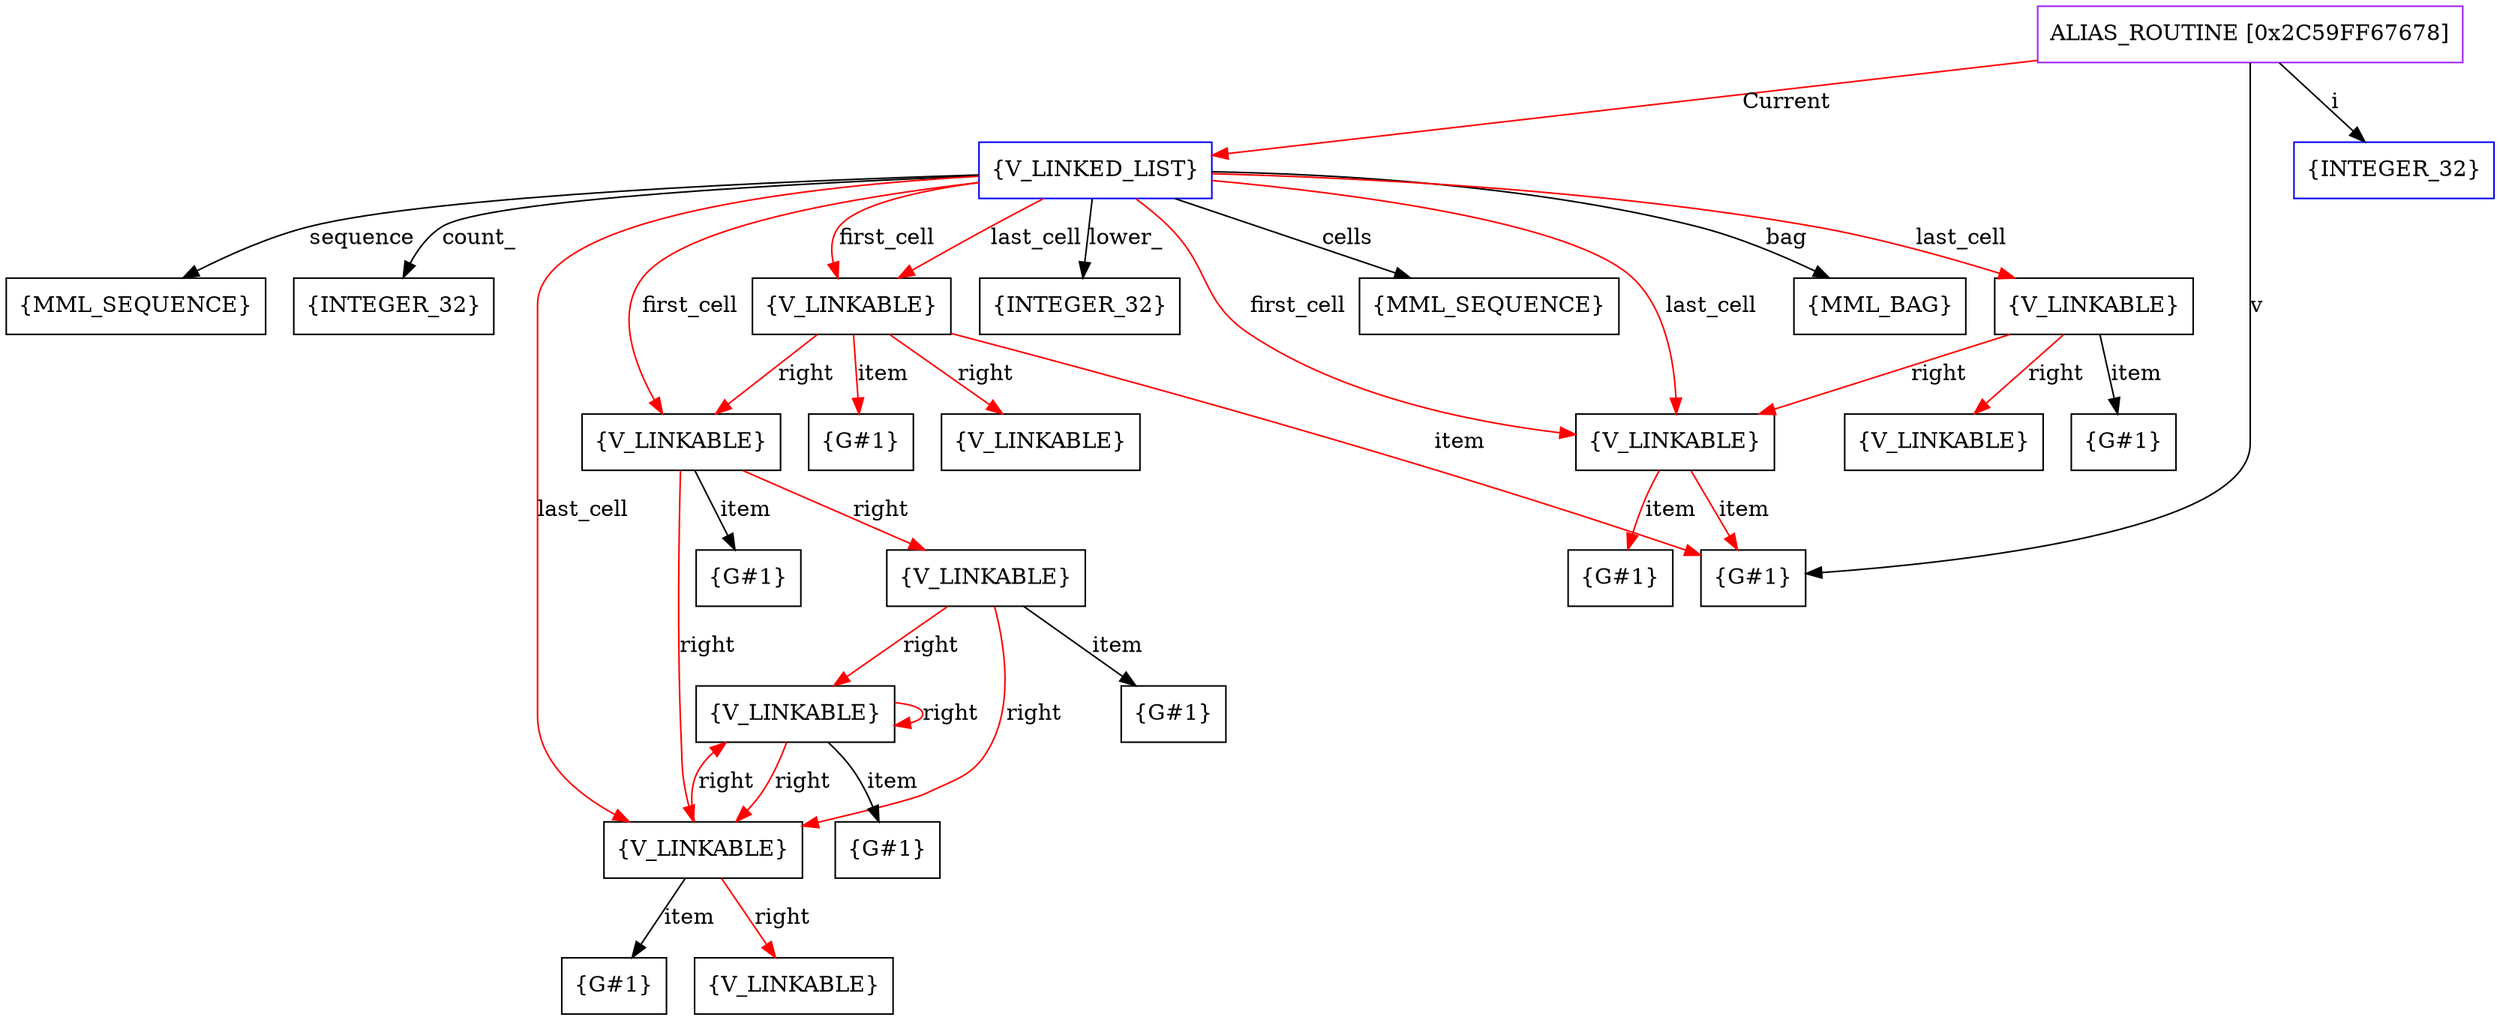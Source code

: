 digraph g {
	node [shape=box]
	b1[color=purple label=<ALIAS_ROUTINE [0x2C59FF67678]>]
	b2[color=blue label=<{V_LINKED_LIST}>]
	b3[label=<{INTEGER_32}>]
	b4[label=<{MML_BAG}>]
	b5[label=<{MML_SEQUENCE}>]
	b6[label=<{INTEGER_32}>]
	b7[label=<{V_LINKABLE}>]
	b8[label=<{G#1}>]
	b9[label=<{V_LINKABLE}>]
	b10[label=<{G#1}>]
	b11[label=<{V_LINKABLE}>]
	b12[label=<{G#1}>]
	b13[label=<{V_LINKABLE}>]
	b14[label=<{G#1}>]
	b15[label=<{V_LINKABLE}>]
	b16[label=<{V_LINKABLE}>]
	b17[label=<{G#1}>]
	b18[label=<{G#1}>]
	b19[label=<{V_LINKABLE}>]
	b20[label=<{G#1}>]
	b21[label=<{V_LINKABLE}>]
	b22[label=<{V_LINKABLE}>]
	b23[label=<{G#1}>]
	b24[label=<{V_LINKABLE}>]
	b25[label=<{MML_SEQUENCE}>]
	b26[color=blue label=<{INTEGER_32}>]
	b1->b2[color=red label=<Current>]
	b2->b3[label=<lower_>]
	b2->b4[label=<bag>]
	b2->b5[label=<sequence>]
	b2->b6[label=<count_>]
	b2->b7[color=red label=<first_cell>]
	b7->b8[label=<item>]
	b7->b9[color=red label=<right>]
	b9->b10[label=<item>]
	b9->b11[color=red label=<right>]
	b11->b12[label=<item>]
	b11->b11[color=red label=<right>]
	b11->b13[color=red label=<right>]
	b13->b14[label=<item>]
	b13->b15[color=red label=<right>]
	b13->b11[color=red label=<right>]
	b9->b13[color=red label=<right>]
	b7->b13[color=red label=<right>]
	b2->b16[color=red label=<first_cell>]
	b16->b17[color=red label=<item>]
	b16->b18[color=red label=<item>]
	b2->b19[color=red label=<first_cell>]
	b19->b20[color=red label=<item>]
	b19->b18[color=red label=<item>]
	b19->b21[color=red label=<right>]
	b19->b7[color=red label=<right>]
	b2->b22[color=red label=<last_cell>]
	b22->b23[label=<item>]
	b22->b24[color=red label=<right>]
	b22->b16[color=red label=<right>]
	b2->b13[color=red label=<last_cell>]
	b2->b16[color=red label=<last_cell>]
	b2->b19[color=red label=<last_cell>]
	b2->b25[label=<cells>]
	b1->b18[label=<v>]
	b1->b26[label=<i>]
}
